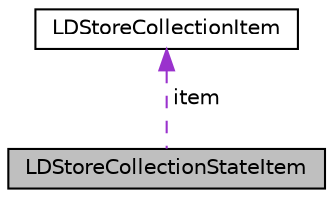 digraph "LDStoreCollectionStateItem"
{
 // LATEX_PDF_SIZE
  edge [fontname="Helvetica",fontsize="10",labelfontname="Helvetica",labelfontsize="10"];
  node [fontname="Helvetica",fontsize="10",shape=record];
  Node1 [label="LDStoreCollectionStateItem",height=0.2,width=0.4,color="black", fillcolor="grey75", style="filled", fontcolor="black",tooltip="Stores a single item and its key."];
  Node2 -> Node1 [dir="back",color="darkorchid3",fontsize="10",style="dashed",label=" item" ,fontname="Helvetica"];
  Node2 [label="LDStoreCollectionItem",height=0.2,width=0.4,color="black", fillcolor="white", style="filled",URL="$structLDStoreCollectionItem.html",tooltip="Opaque value representing an item."];
}
